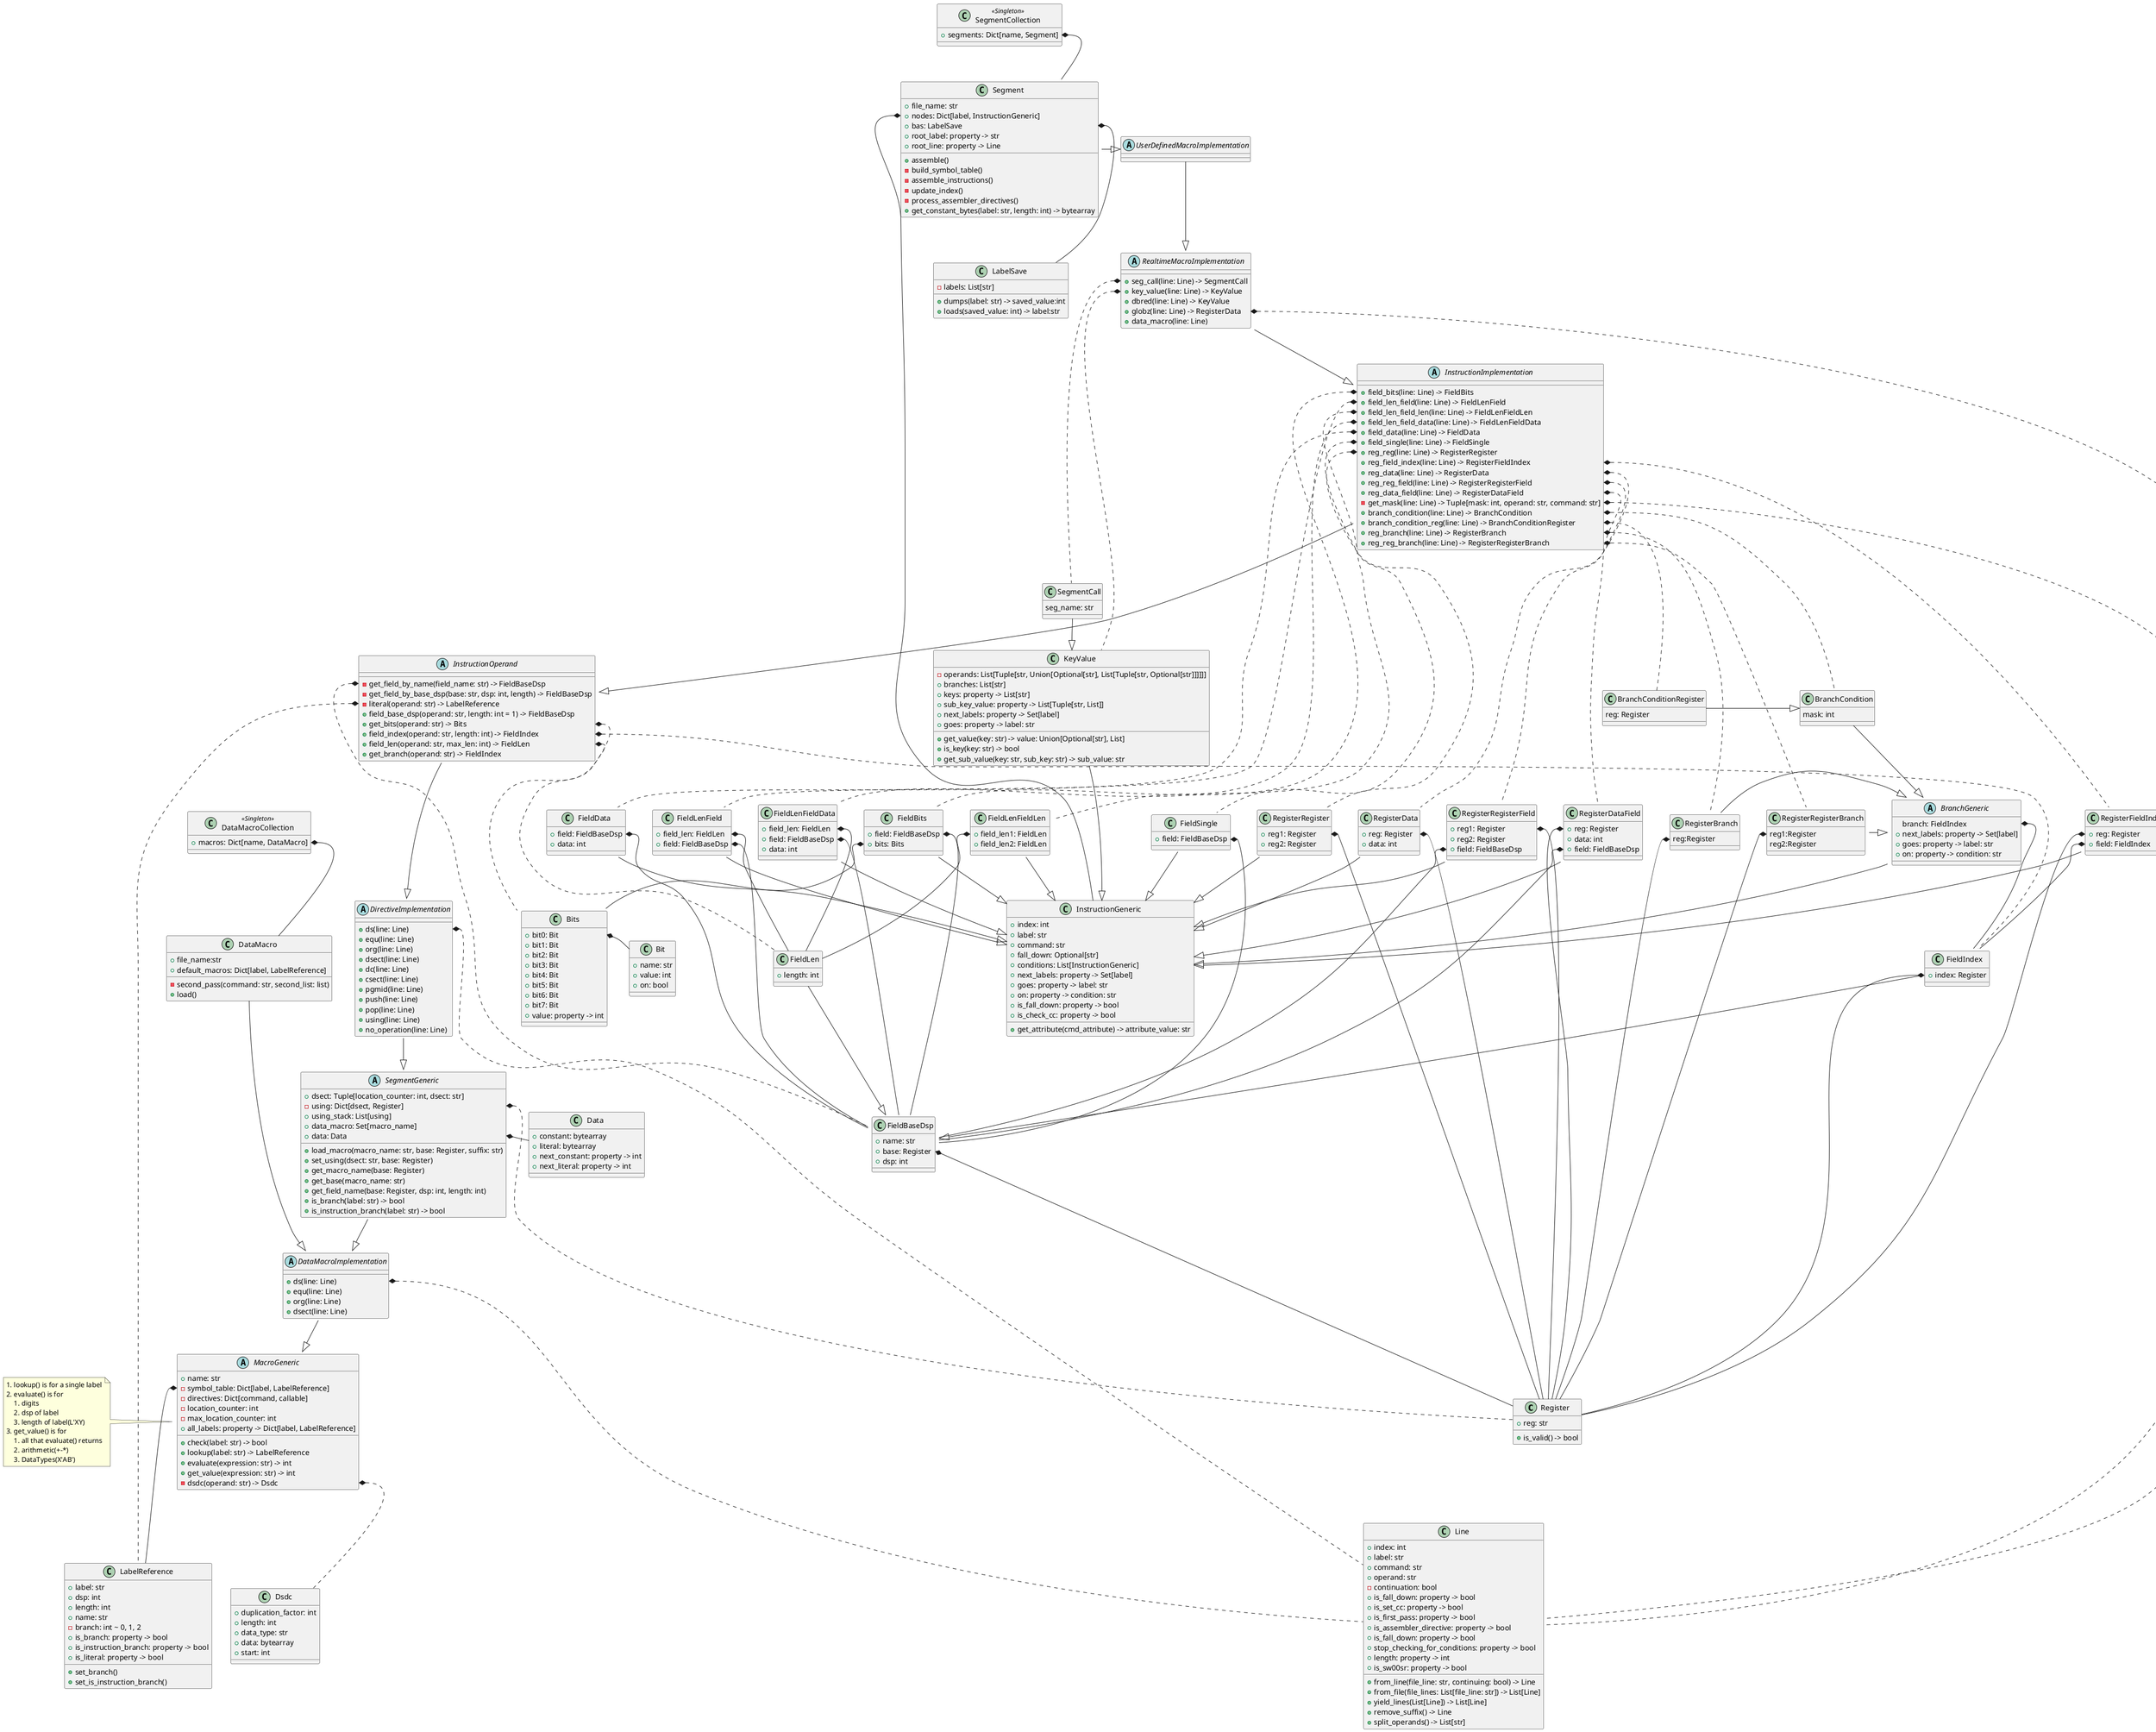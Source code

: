 @startuml

class Register {
    +reg: str
    +is_valid() -> bool
}


class Line {
    +index: int
    +label: str
    +command: str
    +operand: str
    -continuation: bool
    +is_fall_down: property -> bool
    +is_set_cc: property -> bool
    +is_first_pass: property -> bool
    +is_assembler_directive: property -> bool
    +is_fall_down: property -> bool
    +stop_checking_for_conditions: property -> bool
    +length: property -> int
    +is_sw00sr: property -> bool
    +from_line(file_line: str, continuing: bool) -> Line
    +from_file(file_lines: List[file_line: str]) -> List[Line]
    +yield_lines(List[Line]) -> List[Line]
    +remove_suffix() -> Line
    +split_operands() -> List[str] 
}

class LabelReference {
    +label: str
    +dsp: int
    +length: int
    +name: str
    -branch: int ~ 0, 1, 2
    +is_branch: property -> bool
    +is_instruction_branch: property -> bool
    +is_literal: property -> bool
    +set_branch()
    +set_is_instruction_branch()
}

class Dsdc {
    +duplication_factor: int
    +length: int
    +data_type: str
    +data: bytearray
    +start: int
}

abstract class MacroGeneric {
    +name: str
    -symbol_table: Dict[label, LabelReference]
    -directives: Dict[command, callable]
    -location_counter: int
    -max_location_counter: int
    +all_labels: property -> Dict[label, LabelReference]
    +check(label: str) -> bool
    +lookup(label: str) -> LabelReference
    +evaluate(expression: str) -> int
    +get_value(expression: str) -> int
    -dsdc(operand: str) -> Dsdc
}
note left
# lookup() is for a single label
# evaluate() is for
## digits
## dsp of label
## length of label(L'XY)
# get_value() is for
## all that evaluate() returns
## arithmetic(+-*)
## DataTypes(X'AB')
end note

MacroGeneric::symbol_table *-- LabelReference
MacroGeneric::dsdc *.. Dsdc

abstract class DataMacroImplementation {
    +ds(line: Line)
    +equ(line: Line)
    +org(line: Line)
    +dsect(line: Line)
}
DataMacroImplementation --|>  MacroGeneric
DataMacroImplementation::Line *... Line

class DataMacro {
    +file_name:str
    +default_macros: Dict[label, LabelReference]
    -second_pass(command: str, second_list: list)
    +load()
}
DataMacro ---|>  DataMacroImplementation

class Data {
    +constant: bytearray
    +literal: bytearray
    +next_constant: property -> int
    +next_literal: property -> int
}


abstract class SegmentGeneric {
    +dsect: Tuple[location_counter: int, dsect: str]
    -using: Dict[dsect, Register]
    +using_stack: List[using]
    +data_macro: Set[macro_name]
    +data: Data
    +load_macro(macro_name: str, base: Register, suffix: str)
    +set_using(dsect: str, base: Register)
    +get_macro_name(base: Register)
    +get_base(macro_name: str)
    +get_field_name(base: Register, dsp: int, length: int)
    +is_branch(label: str) -> bool
    +is_instruction_branch(label: str) -> bool
}

SegmentGeneric --|> DataMacroImplementation
SegmentGeneric::Register *... Register
SegmentGeneric::Data *- Data

abstract class DirectiveImplementation {
    +ds(line: Line)
    +equ(line: Line)
    +org(line: Line)
    +dsect(line: Line)
    +dc(line: Line)
    +csect(line: Line)
    +pgmid(line: Line)
    +push(line: Line)
    +pop(line: Line)
    +using(line: Line)
    +no_operation(line: Line)
}

DirectiveImplementation --|> SegmentGeneric
DirectiveImplementation::Line *... Line

abstract class InstructionOperand {
    -get_field_by_name(field_name: str) -> FieldBaseDsp
    -get_field_by_base_dsp(base: str, dsp: int, length) -> FieldBaseDsp
    -literal(operand: str) -> LabelReference
    +field_base_dsp(operand: str, length: int = 1) -> FieldBaseDsp
    +get_bits(operand: str) -> Bits
    +field_index(operand: str, length: int) -> FieldIndex
    +field_len(operand: str, max_len: int) -> FieldLen
    +get_branch(operand: str) -> FieldIndex
}

InstructionOperand ---|> DirectiveImplementation
InstructionOperand::FieldBaseDsp *... FieldBaseDsp
InstructionOperand::FieldIndex *... FieldIndex
InstructionOperand::FieldLen *... FieldLen
InstructionOperand::Bits *... Bits
InstructionOperand::LabelReference *... LabelReference

class FieldBaseDsp {
    +name: str
    +base: Register
    +dsp: int
}

FieldBaseDsp::Register *-- Register

class FieldIndex {
    +index: Register
}

FieldIndex --|> FieldBaseDsp
FieldIndex::Register *-- Register


class FieldLen {
    +length: int
}

FieldLen --|> FieldBaseDsp

class Bit {
    +name: str
    +value: int
    +on: bool
}

class Bits {
    +bit0: Bit
    +bit1: Bit
    +bit2: Bit
    +bit3: Bit
    +bit4: Bit
    +bit5: Bit
    +bit6: Bit
    +bit7: Bit
    +value: property -> int
}

Bits::Bit *- Bit


abstract class InstructionImplementation {
    +field_bits(line: Line) -> FieldBits
    +field_len_field(line: Line) -> FieldLenField
    +field_len_field_len(line: Line) -> FieldLenFieldLen
    +field_len_field_data(line: Line) -> FieldLenFieldData
    +field_data(line: Line) -> FieldData
    +field_single(line: Line) -> FieldSingle
    +reg_reg(line: Line) -> RegisterRegister
    +reg_field_index(line: Line) -> RegisterFieldIndex
    +reg_data(line: Line) -> RegisterData
    +reg_reg_field(line: Line) -> RegisterRegisterField
    +reg_data_field(line: Line) -> RegisterDataField
    -get_mask(line: Line) -> Tuple[mask: int, operand: str, command: str]
    +branch_condition(line: Line) -> BranchCondition
    +branch_condition_reg(line: Line) -> BranchConditionRegister
    +reg_branch(line: Line) -> RegisterBranch
    +reg_reg_branch(line: Line) -> RegisterRegisterBranch
}

InstructionImplementation::FieldBits *... FieldBits
InstructionImplementation::FieldLenField *... FieldLenField
InstructionImplementation::FieldLenFieldData *... FieldLenFieldData
InstructionImplementation::FieldLenFieldLen *... FieldLenFieldLen
InstructionImplementation::FieldData *... FieldData
InstructionImplementation::FieldSingle *... FieldSingle
InstructionImplementation::RegisterRegister *... RegisterRegister
InstructionImplementation::RegisterFieldIndex *... RegisterFieldIndex
InstructionImplementation::RegisterData *... RegisterData
InstructionImplementation::RegisterRegisterField *... RegisterRegisterField
InstructionImplementation::RegisterDataField *... RegisterDataField
InstructionImplementation::BranchCondition *... BranchCondition
InstructionImplementation::BranchConditionRegister *... BranchConditionRegister
InstructionImplementation::RegisterBranch *... RegisterBranch
InstructionImplementation::RegisterRegisterBranch *... RegisterRegisterBranch
InstructionImplementation::Line *... Line
InstructionImplementation ---|> InstructionOperand

class InstructionGeneric {
    +index: int
    +label: str
    +command: str
    +fall_down: Optional[str]
    +conditions: List[InstructionGeneric]
    +next_labels: property -> Set[label]
    +goes: property -> label: str
    +on: property -> condition: str
    +is_fall_down: property -> bool
    +is_check_cc: property -> bool
    +get_attribute(cmd_attribute) -> attribute_value: str
}

class FieldBits {
    +field: FieldBaseDsp
    +bits: Bits
}

FieldBits::field *-- FieldBaseDsp
FieldBits::Bits *-- Bits
FieldBits --|> InstructionGeneric

class FieldLenField {
    +field_len: FieldLen
    +field: FieldBaseDsp
}

FieldLenField::FieldBaseDsp *-- FieldBaseDsp
FieldLenField::FieldLen *-- FieldLen
FieldLenField --|> InstructionGeneric

class FieldLenFieldLen {
    +field_len1: FieldLen
    +field_len2: FieldLen
}

FieldLenFieldLen::FieldLen *-- FieldLen
FieldLenFieldLen --|> InstructionGeneric

class FieldLenFieldData {
    +field_len: FieldLen
    +field: FieldBaseDsp
    +data: int
}

FieldLenFieldData::FieldBaseDsp *-- FieldBaseDsp
FieldLenFieldData::FieldLen *-- FieldLen
FieldLenFieldData --|> InstructionGeneric

class FieldData {
    +field: FieldBaseDsp
    +data: int
}

FieldData::FieldBaseDsp *-- FieldBaseDsp
FieldData --|> InstructionGeneric

class FieldSingle {
    +field: FieldBaseDsp
}

FieldSingle::FieldBaseDsp *-- FieldBaseDsp
FieldSingle --|> InstructionGeneric

class RegisterRegister {
    +reg1: Register
    +reg2: Register
}

RegisterRegister::Register *-- Register
RegisterRegister --|> InstructionGeneric

class RegisterFieldIndex {
    +reg: Register
    +field: FieldIndex
}

RegisterFieldIndex::Register *-- Register
RegisterFieldIndex::FieldIndex *-- FieldIndex
RegisterFieldIndex --|> InstructionGeneric

class RegisterData {
    +reg: Register
    +data: int
}

RegisterData::Register *-- Register
RegisterData --|> InstructionGeneric

class RegisterRegisterField {
    +reg1: Register
    +reg2: Register
    +field: FieldBaseDsp
}

RegisterRegisterField::Register *-- Register
RegisterRegisterField::FieldBaseDsp *-- FieldBaseDsp
RegisterRegisterField --|> InstructionGeneric

class RegisterDataField {
    +reg: Register
    +data: int
    +field: FieldBaseDsp
}

RegisterDataField::Register *-- Register
RegisterDataField::FieldBaseDsp *-- FieldBaseDsp
RegisterDataField --|> InstructionGeneric

abstract class BranchGeneric {
    branch: FieldIndex
    +next_labels: property -> Set[label]
    +goes: property -> label: str
    +on: property -> condition: str
}

BranchGeneric::FieldIndex *-- FieldIndex
BranchGeneric -|> InstructionGeneric

class BranchCondition {
    mask: int
}

BranchCondition -|> BranchGeneric

class BranchConditionRegister {
    reg: Register
}

BranchConditionRegister -|> BranchCondition

class RegisterBranch {
    reg:Register
}

RegisterBranch::Register *---- Register
RegisterBranch -|> BranchGeneric

class RegisterRegisterBranch {
    reg1:Register
    reg2:Register
}

RegisterRegisterBranch::Register *--- Register
RegisterRegisterBranch -|> BranchGeneric


abstract class RealtimeMacroImplementation {
    +seg_call(line: Line) -> SegmentCall
    +key_value(line: Line) -> KeyValue
    +dbred(line: Line) -> KeyValue
    +globz(line: Line) -> RegisterData
    +data_macro(line: Line)
}

RealtimeMacroImplementation --|> InstructionImplementation
RealtimeMacroImplementation::SegmentCall *... SegmentCall
RealtimeMacroImplementation::KeyValue *... KeyValue
RealtimeMacroImplementation::Line *... Line

abstract class UserDefinedMacroImplementation

UserDefinedMacroImplementation --|> RealtimeMacroImplementation

class KeyValue {
    -operands: List[Tuple[str, Union[Optional[str], List[Tuple[str, Optional[str]]]]]]
    +branches: List[str]
    +keys: property -> List[str]
    +sub_key_value: property -> List[Tuple[str, List]]
    +next_labels: property -> Set[label]
    +goes: property -> label: str
    +get_value(key: str) -> value: Union[Optional[str], List]
    +is_key(key: str) -> bool
    +get_sub_value(key: str, sub_key: str) -> sub_value: str
}

KeyValue -|> InstructionGeneric

class SegmentCall {
    seg_name: str
}

SegmentCall --|> KeyValue

class LabelSave {
    -labels: List[str]
    +dumps(label: str) -> saved_value:int
    +loads(saved_value: int) -> label:str
}

class Segment {
    +file_name: str
    +nodes: Dict[label, InstructionGeneric]
    +bas: LabelSave
    +root_label: property -> str
    +root_line: property -> Line
    +assemble()
    -build_symbol_table()
    -assemble_instructions()
    -update_index()
    -process_assembler_directives()
    +get_constant_bytes(label: str, length: int) -> bytearray
}

Segment -|> UserDefinedMacroImplementation
Segment::LabelSave *-- LabelSave
Segment::InstructionGeneric *---InstructionGeneric

class DataMacroCollection <<Singleton>> {
    +macros: Dict[name, DataMacro]
}

class SegmentCollection <<Singleton>> {
    +segments: Dict[name, Segment]
}

DataMacroCollection::DataMacro *-- DataMacro
SegmentCollection::Segment *-- Segment
@enduml
